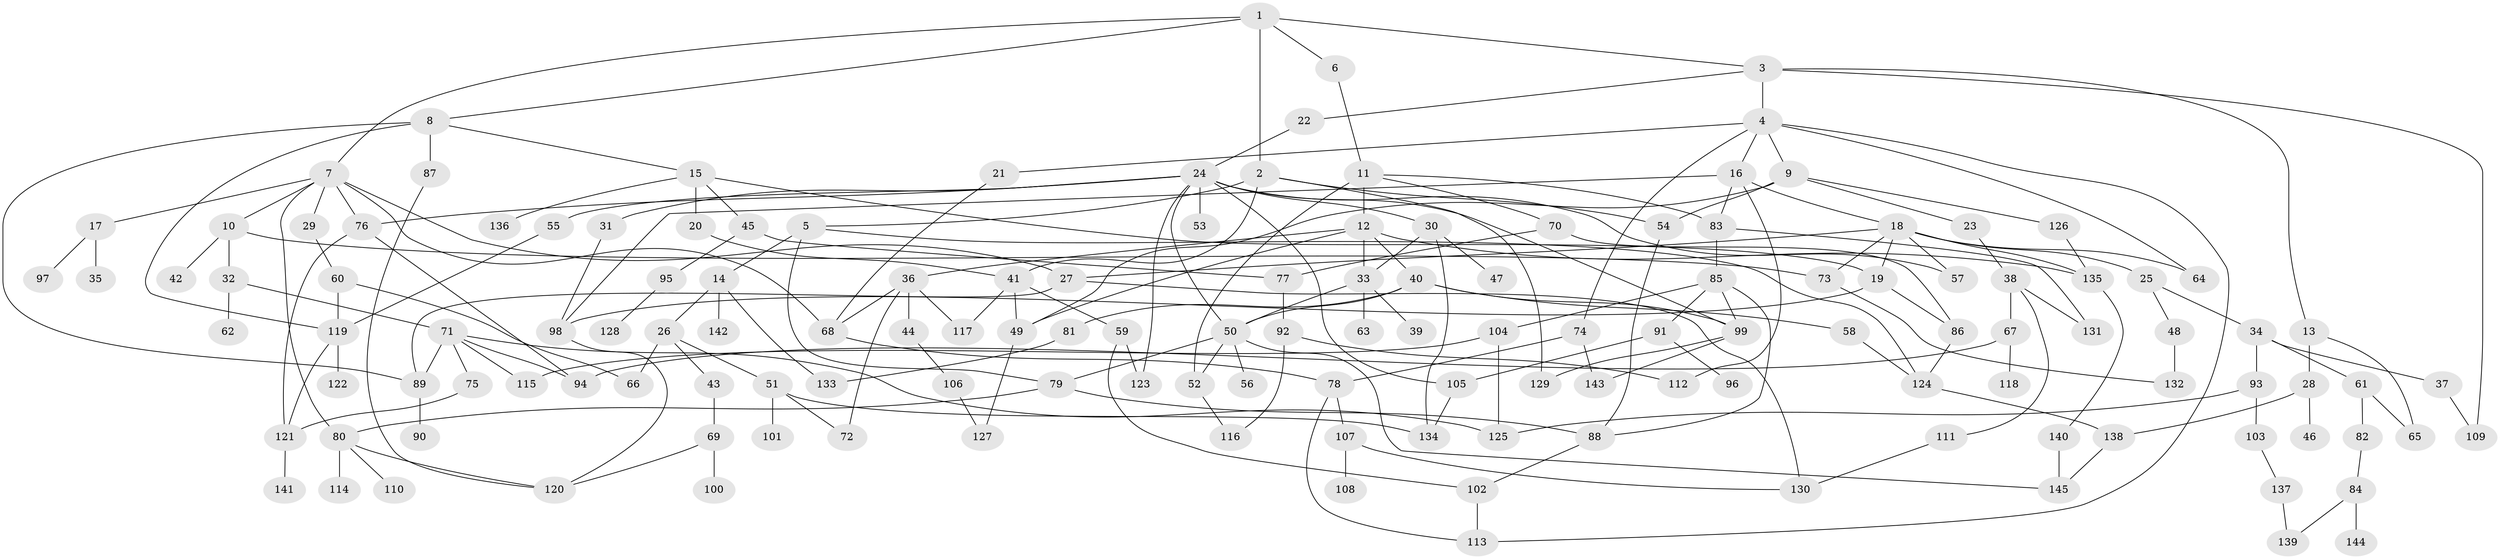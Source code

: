 // coarse degree distribution, {8: 0.009900990099009901, 6: 0.0594059405940594, 7: 0.0297029702970297, 4: 0.1782178217821782, 2: 0.2376237623762376, 9: 0.019801980198019802, 5: 0.0891089108910891, 3: 0.16831683168316833, 10: 0.009900990099009901, 16: 0.009900990099009901, 1: 0.18811881188118812}
// Generated by graph-tools (version 1.1) at 2025/41/03/06/25 10:41:29]
// undirected, 145 vertices, 216 edges
graph export_dot {
graph [start="1"]
  node [color=gray90,style=filled];
  1;
  2;
  3;
  4;
  5;
  6;
  7;
  8;
  9;
  10;
  11;
  12;
  13;
  14;
  15;
  16;
  17;
  18;
  19;
  20;
  21;
  22;
  23;
  24;
  25;
  26;
  27;
  28;
  29;
  30;
  31;
  32;
  33;
  34;
  35;
  36;
  37;
  38;
  39;
  40;
  41;
  42;
  43;
  44;
  45;
  46;
  47;
  48;
  49;
  50;
  51;
  52;
  53;
  54;
  55;
  56;
  57;
  58;
  59;
  60;
  61;
  62;
  63;
  64;
  65;
  66;
  67;
  68;
  69;
  70;
  71;
  72;
  73;
  74;
  75;
  76;
  77;
  78;
  79;
  80;
  81;
  82;
  83;
  84;
  85;
  86;
  87;
  88;
  89;
  90;
  91;
  92;
  93;
  94;
  95;
  96;
  97;
  98;
  99;
  100;
  101;
  102;
  103;
  104;
  105;
  106;
  107;
  108;
  109;
  110;
  111;
  112;
  113;
  114;
  115;
  116;
  117;
  118;
  119;
  120;
  121;
  122;
  123;
  124;
  125;
  126;
  127;
  128;
  129;
  130;
  131;
  132;
  133;
  134;
  135;
  136;
  137;
  138;
  139;
  140;
  141;
  142;
  143;
  144;
  145;
  1 -- 2;
  1 -- 3;
  1 -- 6;
  1 -- 7;
  1 -- 8;
  2 -- 5;
  2 -- 41;
  2 -- 54;
  2 -- 129;
  3 -- 4;
  3 -- 13;
  3 -- 22;
  3 -- 109;
  4 -- 9;
  4 -- 16;
  4 -- 21;
  4 -- 64;
  4 -- 74;
  4 -- 113;
  5 -- 14;
  5 -- 79;
  5 -- 124;
  6 -- 11;
  7 -- 10;
  7 -- 17;
  7 -- 29;
  7 -- 76;
  7 -- 80;
  7 -- 27;
  7 -- 68;
  8 -- 15;
  8 -- 87;
  8 -- 119;
  8 -- 89;
  9 -- 23;
  9 -- 126;
  9 -- 54;
  9 -- 49;
  10 -- 32;
  10 -- 42;
  10 -- 73;
  11 -- 12;
  11 -- 52;
  11 -- 70;
  11 -- 83;
  12 -- 33;
  12 -- 36;
  12 -- 40;
  12 -- 135;
  12 -- 49;
  13 -- 28;
  13 -- 65;
  14 -- 26;
  14 -- 142;
  14 -- 133;
  15 -- 19;
  15 -- 20;
  15 -- 45;
  15 -- 136;
  16 -- 18;
  16 -- 112;
  16 -- 98;
  16 -- 83;
  17 -- 35;
  17 -- 97;
  18 -- 25;
  18 -- 27;
  18 -- 73;
  18 -- 64;
  18 -- 135;
  18 -- 19;
  18 -- 57;
  19 -- 86;
  19 -- 98;
  20 -- 41;
  21 -- 68;
  22 -- 24;
  23 -- 38;
  24 -- 30;
  24 -- 31;
  24 -- 53;
  24 -- 55;
  24 -- 57;
  24 -- 105;
  24 -- 123;
  24 -- 50;
  24 -- 76;
  24 -- 99;
  25 -- 34;
  25 -- 48;
  26 -- 43;
  26 -- 51;
  26 -- 66;
  27 -- 130;
  27 -- 89;
  28 -- 46;
  28 -- 138;
  29 -- 60;
  30 -- 47;
  30 -- 33;
  30 -- 134;
  31 -- 98;
  32 -- 62;
  32 -- 71;
  33 -- 39;
  33 -- 50;
  33 -- 63;
  34 -- 37;
  34 -- 61;
  34 -- 93;
  36 -- 44;
  36 -- 72;
  36 -- 68;
  36 -- 117;
  37 -- 109;
  38 -- 67;
  38 -- 111;
  38 -- 131;
  40 -- 58;
  40 -- 81;
  40 -- 50;
  40 -- 99;
  41 -- 49;
  41 -- 59;
  41 -- 117;
  43 -- 69;
  44 -- 106;
  45 -- 95;
  45 -- 77;
  48 -- 132;
  49 -- 127;
  50 -- 56;
  50 -- 79;
  50 -- 145;
  50 -- 52;
  51 -- 72;
  51 -- 101;
  51 -- 134;
  52 -- 116;
  54 -- 88;
  55 -- 119;
  58 -- 124;
  59 -- 102;
  59 -- 123;
  60 -- 66;
  60 -- 119;
  61 -- 82;
  61 -- 65;
  67 -- 118;
  67 -- 94;
  68 -- 78;
  69 -- 100;
  69 -- 120;
  70 -- 77;
  70 -- 86;
  71 -- 75;
  71 -- 89;
  71 -- 125;
  71 -- 94;
  71 -- 115;
  73 -- 132;
  74 -- 78;
  74 -- 143;
  75 -- 121;
  76 -- 94;
  76 -- 121;
  77 -- 92;
  78 -- 107;
  78 -- 113;
  79 -- 80;
  79 -- 88;
  80 -- 110;
  80 -- 114;
  80 -- 120;
  81 -- 133;
  82 -- 84;
  83 -- 85;
  83 -- 131;
  84 -- 144;
  84 -- 139;
  85 -- 88;
  85 -- 91;
  85 -- 99;
  85 -- 104;
  86 -- 124;
  87 -- 120;
  88 -- 102;
  89 -- 90;
  91 -- 96;
  91 -- 105;
  92 -- 116;
  92 -- 112;
  93 -- 103;
  93 -- 125;
  95 -- 128;
  98 -- 120;
  99 -- 129;
  99 -- 143;
  102 -- 113;
  103 -- 137;
  104 -- 115;
  104 -- 125;
  105 -- 134;
  106 -- 127;
  107 -- 108;
  107 -- 130;
  111 -- 130;
  119 -- 121;
  119 -- 122;
  121 -- 141;
  124 -- 138;
  126 -- 135;
  135 -- 140;
  137 -- 139;
  138 -- 145;
  140 -- 145;
}
